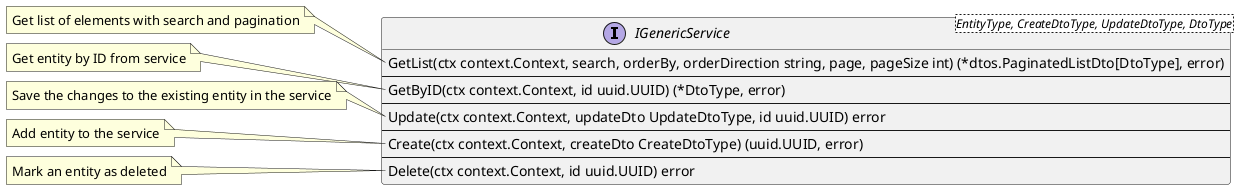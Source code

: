 @startuml IGenericService
interface IGenericService<EntityType, CreateDtoType, UpdateDtoType, DtoType> {
    GetList(ctx context.Context, search, orderBy, orderDirection string, page, pageSize int) (*dtos.PaginatedListDto[DtoType], error)
    --
    GetByID(ctx context.Context, id uuid.UUID) (*DtoType, error)
    --
    Update(ctx context.Context, updateDto UpdateDtoType, id uuid.UUID) error
    --
    Create(ctx context.Context, createDto CreateDtoType) (uuid.UUID, error)
    --
    Delete(ctx context.Context, id uuid.UUID) error
}
note left of IGenericService::GetList
    Get list of elements with search and pagination
end note
note left of IGenericService::GetByID
    Get entity by ID from service
end note
note left of IGenericService::Update
    Save the changes to the existing entity in the service
end note
note left of IGenericService::Create
    Add entity to the service
end note
note left of IGenericService::Delete
    Mark an entity as deleted
end note

@enduml
